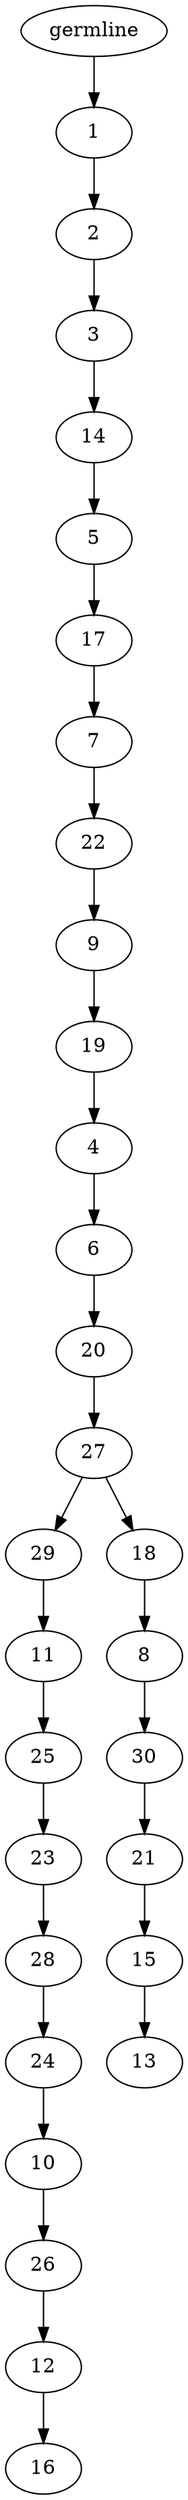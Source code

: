 digraph phylogeny {
	"30" [label="germline"];
	"30" -> "29";
	"29" [label="1"];
	"29" -> "28";
	"28" [label="2"];
	"28" -> "27";
	"27" [label="3"];
	"27" -> "26";
	"26" [label="14"];
	"26" -> "25";
	"25" [label="5"];
	"25" -> "24";
	"24" [label="17"];
	"24" -> "23";
	"23" [label="7"];
	"23" -> "22";
	"22" [label="22"];
	"22" -> "21";
	"21" [label="9"];
	"21" -> "20";
	"20" [label="19"];
	"20" -> "19";
	"19" [label="4"];
	"19" -> "17";
	"17" [label="6"];
	"17" -> "16";
	"16" [label="20"];
	"16" -> "15";
	"15" [label="27"];
	"15" -> "9";
	"9" [label="29"];
	"9" -> "8";
	"8" [label="11"];
	"8" -> "7";
	"7" [label="25"];
	"7" -> "6";
	"6" [label="23"];
	"6" -> "5";
	"5" [label="28"];
	"5" -> "4";
	"4" [label="24"];
	"4" -> "3";
	"3" [label="10"];
	"3" -> "2";
	"2" [label="26"];
	"2" -> "1";
	"1" [label="12"];
	"1" -> "0";
	"0" [label="16"];
	"15" -> "14";
	"14" [label="18"];
	"14" -> "13";
	"13" [label="8"];
	"13" -> "12";
	"12" [label="30"];
	"12" -> "11";
	"11" [label="21"];
	"11" -> "10";
	"10" [label="15"];
	"10" -> "18";
	"18" [label="13"];
}

